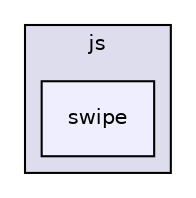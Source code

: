 digraph "libs/angular/angular-material-fileinput-master/bower_components/angular-material/modules/js/swipe" {
  compound=true
  node [ fontsize="10", fontname="Helvetica"];
  edge [ labelfontsize="10", labelfontname="Helvetica"];
  subgraph clusterdir_d897d99c4631079a19f1e8c9bbae1589 {
    graph [ bgcolor="#ddddee", pencolor="black", label="js" fontname="Helvetica", fontsize="10", URL="dir_d897d99c4631079a19f1e8c9bbae1589.html"]
  dir_947ffd34b59766b6451c67e2a135bf9d [shape=box, label="swipe", style="filled", fillcolor="#eeeeff", pencolor="black", URL="dir_947ffd34b59766b6451c67e2a135bf9d.html"];
  }
}
